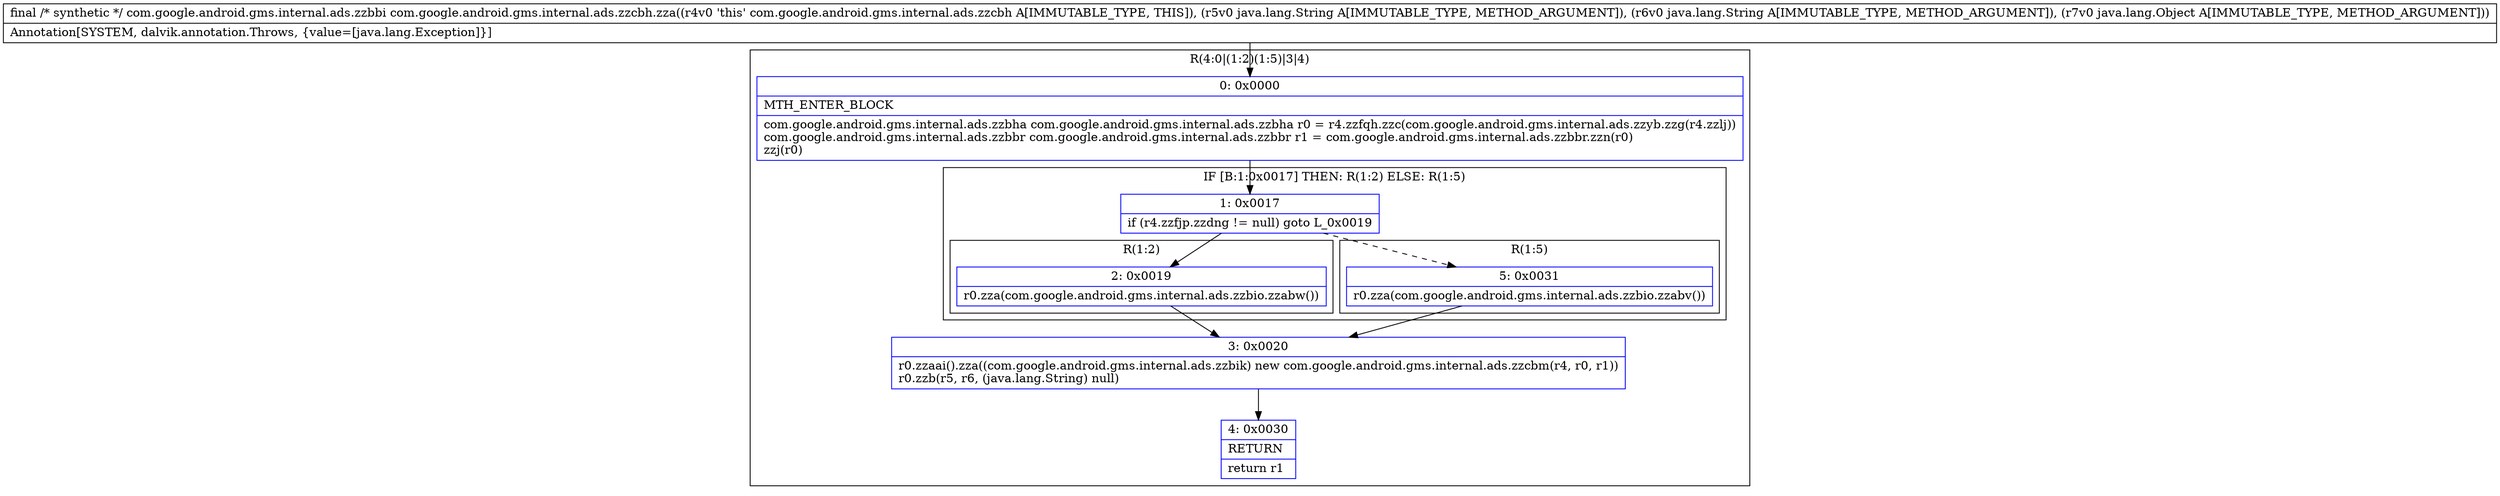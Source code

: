 digraph "CFG forcom.google.android.gms.internal.ads.zzcbh.zza(Ljava\/lang\/String;Ljava\/lang\/String;Ljava\/lang\/Object;)Lcom\/google\/android\/gms\/internal\/ads\/zzbbi;" {
subgraph cluster_Region_1190598655 {
label = "R(4:0|(1:2)(1:5)|3|4)";
node [shape=record,color=blue];
Node_0 [shape=record,label="{0\:\ 0x0000|MTH_ENTER_BLOCK\l|com.google.android.gms.internal.ads.zzbha com.google.android.gms.internal.ads.zzbha r0 = r4.zzfqh.zzc(com.google.android.gms.internal.ads.zzyb.zzg(r4.zzlj))\lcom.google.android.gms.internal.ads.zzbbr com.google.android.gms.internal.ads.zzbbr r1 = com.google.android.gms.internal.ads.zzbbr.zzn(r0)\lzzj(r0)\l}"];
subgraph cluster_IfRegion_1844190865 {
label = "IF [B:1:0x0017] THEN: R(1:2) ELSE: R(1:5)";
node [shape=record,color=blue];
Node_1 [shape=record,label="{1\:\ 0x0017|if (r4.zzfjp.zzdng != null) goto L_0x0019\l}"];
subgraph cluster_Region_99446149 {
label = "R(1:2)";
node [shape=record,color=blue];
Node_2 [shape=record,label="{2\:\ 0x0019|r0.zza(com.google.android.gms.internal.ads.zzbio.zzabw())\l}"];
}
subgraph cluster_Region_1304414701 {
label = "R(1:5)";
node [shape=record,color=blue];
Node_5 [shape=record,label="{5\:\ 0x0031|r0.zza(com.google.android.gms.internal.ads.zzbio.zzabv())\l}"];
}
}
Node_3 [shape=record,label="{3\:\ 0x0020|r0.zzaai().zza((com.google.android.gms.internal.ads.zzbik) new com.google.android.gms.internal.ads.zzcbm(r4, r0, r1))\lr0.zzb(r5, r6, (java.lang.String) null)\l}"];
Node_4 [shape=record,label="{4\:\ 0x0030|RETURN\l|return r1\l}"];
}
MethodNode[shape=record,label="{final \/* synthetic *\/ com.google.android.gms.internal.ads.zzbbi com.google.android.gms.internal.ads.zzcbh.zza((r4v0 'this' com.google.android.gms.internal.ads.zzcbh A[IMMUTABLE_TYPE, THIS]), (r5v0 java.lang.String A[IMMUTABLE_TYPE, METHOD_ARGUMENT]), (r6v0 java.lang.String A[IMMUTABLE_TYPE, METHOD_ARGUMENT]), (r7v0 java.lang.Object A[IMMUTABLE_TYPE, METHOD_ARGUMENT]))  | Annotation[SYSTEM, dalvik.annotation.Throws, \{value=[java.lang.Exception]\}]\l}"];
MethodNode -> Node_0;
Node_0 -> Node_1;
Node_1 -> Node_2;
Node_1 -> Node_5[style=dashed];
Node_2 -> Node_3;
Node_5 -> Node_3;
Node_3 -> Node_4;
}

